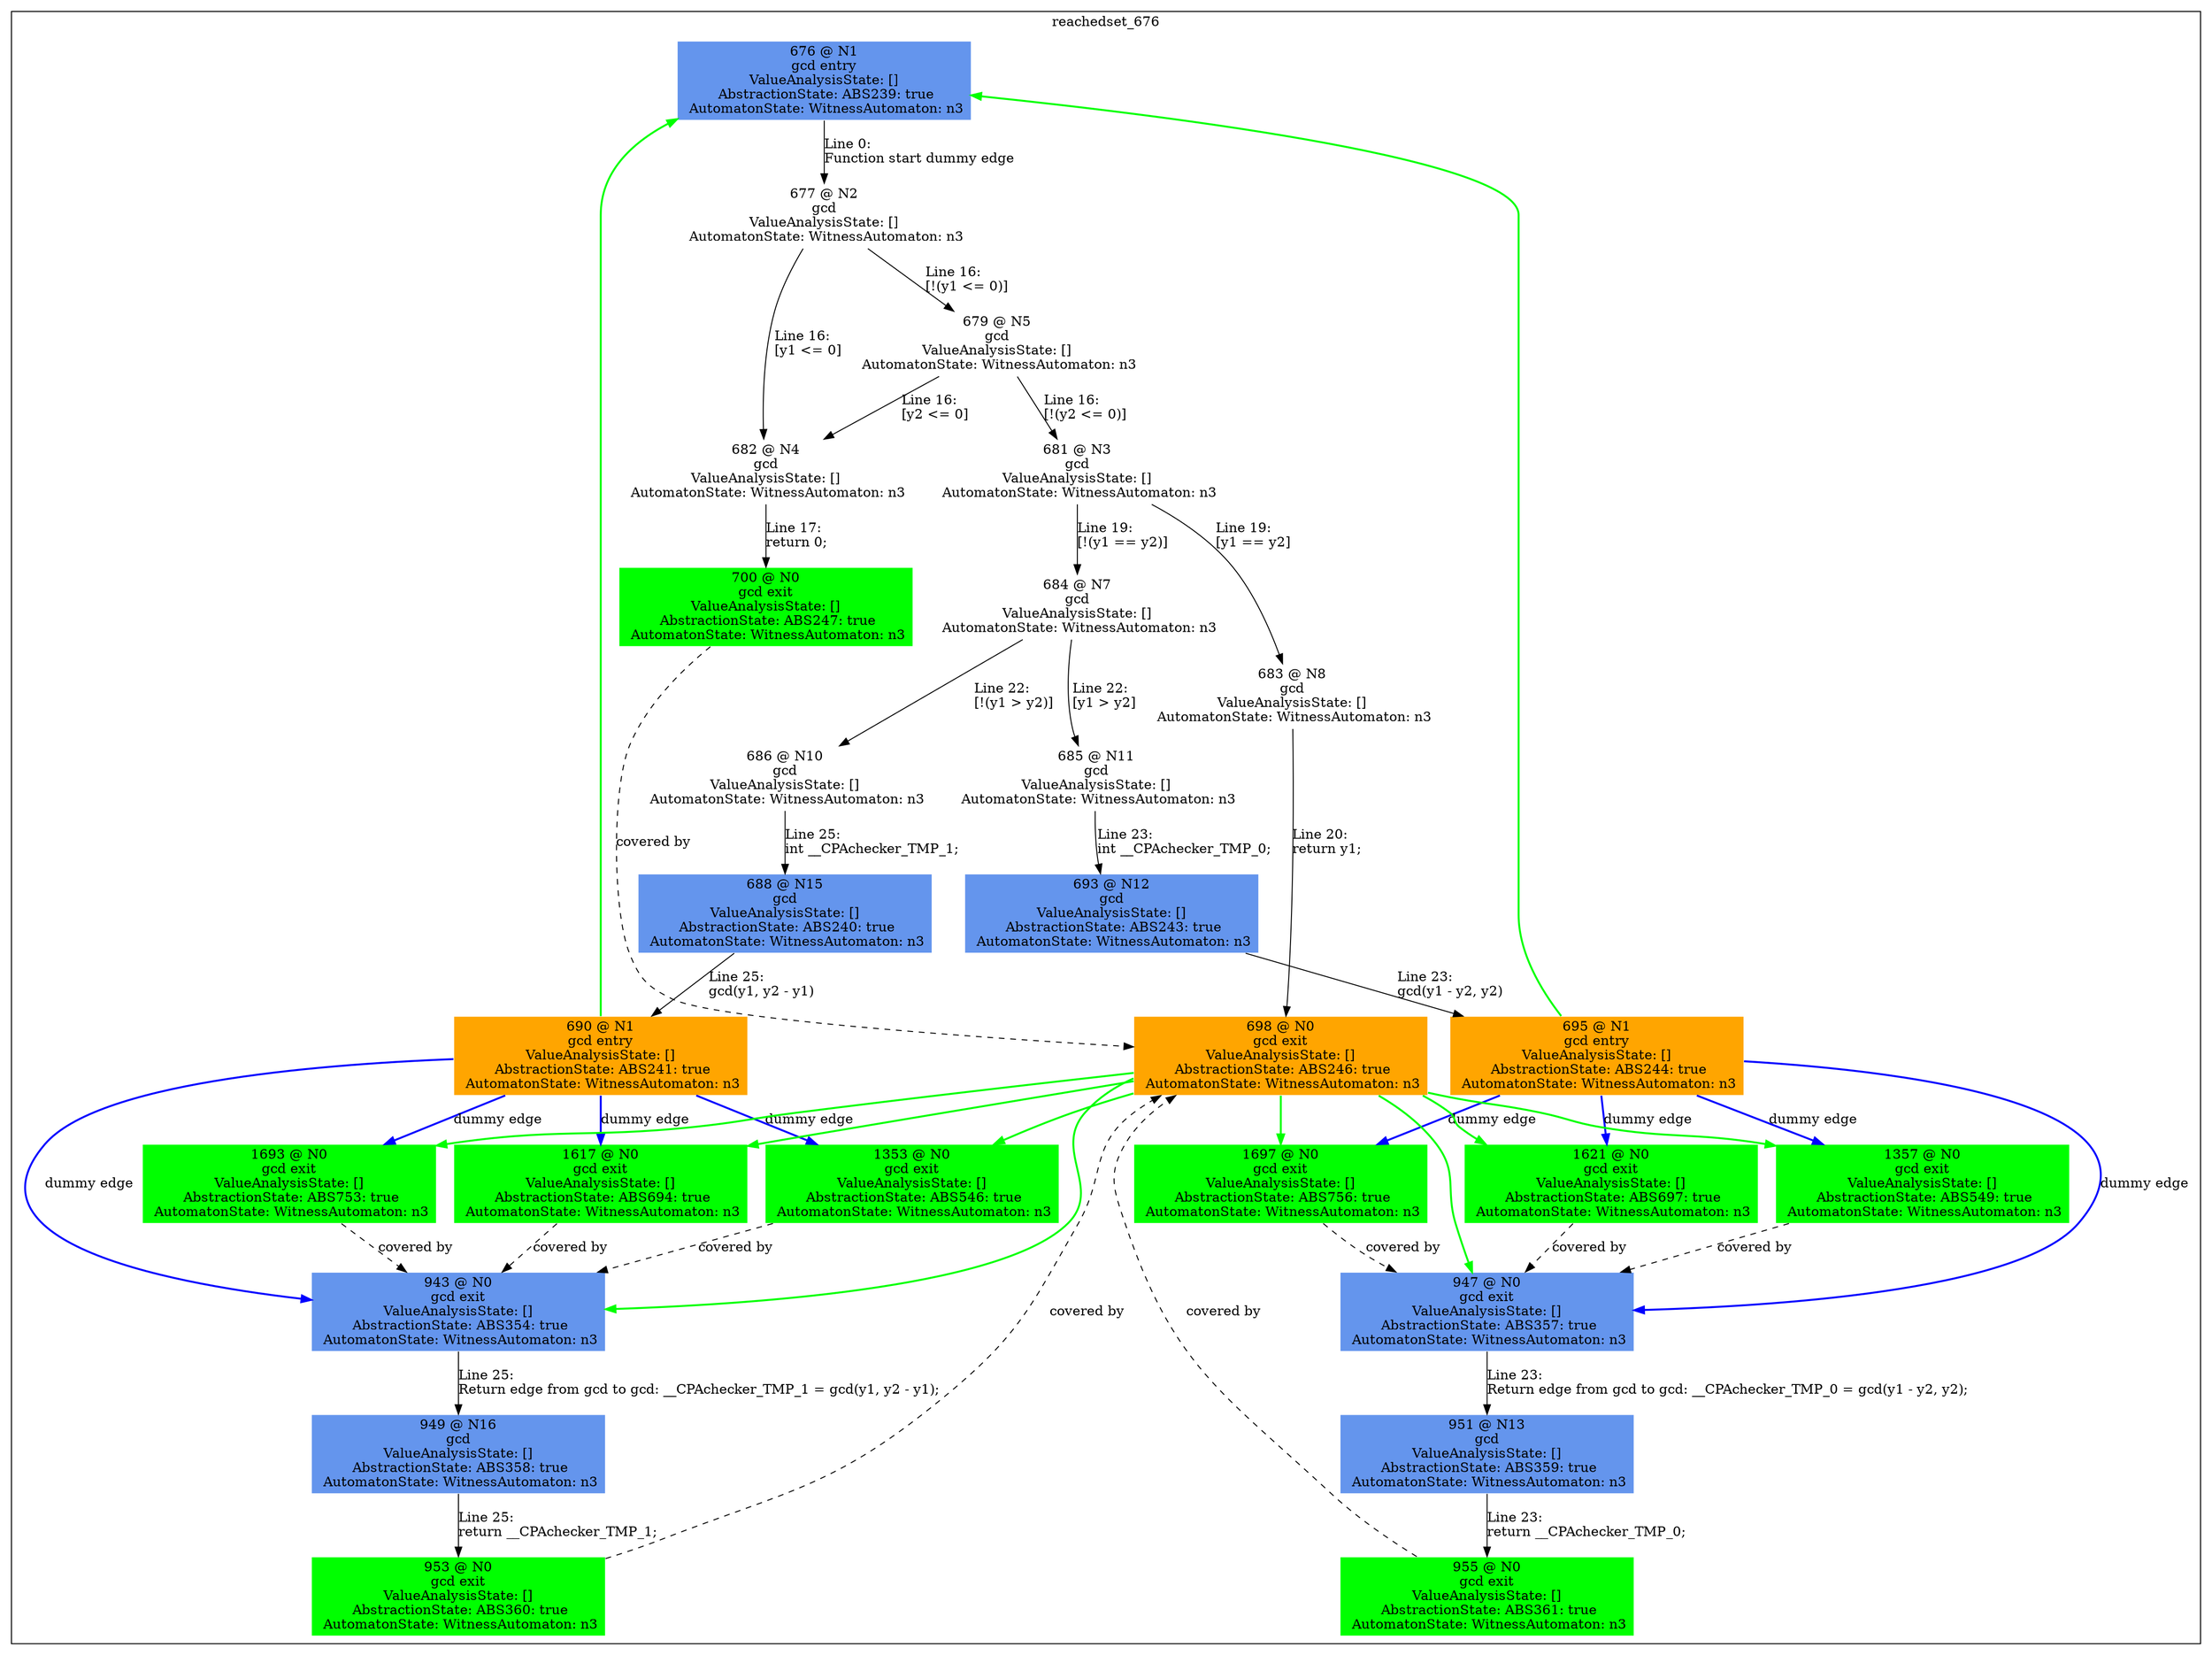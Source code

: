 digraph ARG {
node [style="filled" shape="box" color="white"]
subgraph cluster_676 {
label="reachedset_676"
676 [fillcolor="cornflowerblue" label="676 @ N1\ngcd entry\nValueAnalysisState: []\n AbstractionState: ABS239: true\n AutomatonState: WitnessAutomaton: n3\n" id="676"]
677 [label="677 @ N2\ngcd\nValueAnalysisState: []\n AutomatonState: WitnessAutomaton: n3\n" id="677"]
682 [label="682 @ N4\ngcd\nValueAnalysisState: []\n AutomatonState: WitnessAutomaton: n3\n" id="682"]
700 [fillcolor="green" label="700 @ N0\ngcd exit\nValueAnalysisState: []\n AbstractionState: ABS247: true\n AutomatonState: WitnessAutomaton: n3\n" id="700"]
679 [label="679 @ N5\ngcd\nValueAnalysisState: []\n AutomatonState: WitnessAutomaton: n3\n" id="679"]
681 [label="681 @ N3\ngcd\nValueAnalysisState: []\n AutomatonState: WitnessAutomaton: n3\n" id="681"]
684 [label="684 @ N7\ngcd\nValueAnalysisState: []\n AutomatonState: WitnessAutomaton: n3\n" id="684"]
686 [label="686 @ N10\ngcd\nValueAnalysisState: []\n AutomatonState: WitnessAutomaton: n3\n" id="686"]
688 [fillcolor="cornflowerblue" label="688 @ N15\ngcd\nValueAnalysisState: []\n AbstractionState: ABS240: true\n AutomatonState: WitnessAutomaton: n3\n" id="688"]
690 [fillcolor="orange" label="690 @ N1\ngcd entry\nValueAnalysisState: []\n AbstractionState: ABS241: true\n AutomatonState: WitnessAutomaton: n3\n" id="690"]
1693 [fillcolor="green" label="1693 @ N0\ngcd exit\nValueAnalysisState: []\n AbstractionState: ABS753: true\n AutomatonState: WitnessAutomaton: n3\n" id="1693"]
1617 [fillcolor="green" label="1617 @ N0\ngcd exit\nValueAnalysisState: []\n AbstractionState: ABS694: true\n AutomatonState: WitnessAutomaton: n3\n" id="1617"]
1353 [fillcolor="green" label="1353 @ N0\ngcd exit\nValueAnalysisState: []\n AbstractionState: ABS546: true\n AutomatonState: WitnessAutomaton: n3\n" id="1353"]
943 [fillcolor="cornflowerblue" label="943 @ N0\ngcd exit\nValueAnalysisState: []\n AbstractionState: ABS354: true\n AutomatonState: WitnessAutomaton: n3\n" id="943"]
949 [fillcolor="cornflowerblue" label="949 @ N16\ngcd\nValueAnalysisState: []\n AbstractionState: ABS358: true\n AutomatonState: WitnessAutomaton: n3\n" id="949"]
953 [fillcolor="green" label="953 @ N0\ngcd exit\nValueAnalysisState: []\n AbstractionState: ABS360: true\n AutomatonState: WitnessAutomaton: n3\n" id="953"]
685 [label="685 @ N11\ngcd\nValueAnalysisState: []\n AutomatonState: WitnessAutomaton: n3\n" id="685"]
693 [fillcolor="cornflowerblue" label="693 @ N12\ngcd\nValueAnalysisState: []\n AbstractionState: ABS243: true\n AutomatonState: WitnessAutomaton: n3\n" id="693"]
695 [fillcolor="orange" label="695 @ N1\ngcd entry\nValueAnalysisState: []\n AbstractionState: ABS244: true\n AutomatonState: WitnessAutomaton: n3\n" id="695"]
1697 [fillcolor="green" label="1697 @ N0\ngcd exit\nValueAnalysisState: []\n AbstractionState: ABS756: true\n AutomatonState: WitnessAutomaton: n3\n" id="1697"]
1621 [fillcolor="green" label="1621 @ N0\ngcd exit\nValueAnalysisState: []\n AbstractionState: ABS697: true\n AutomatonState: WitnessAutomaton: n3\n" id="1621"]
1357 [fillcolor="green" label="1357 @ N0\ngcd exit\nValueAnalysisState: []\n AbstractionState: ABS549: true\n AutomatonState: WitnessAutomaton: n3\n" id="1357"]
947 [fillcolor="cornflowerblue" label="947 @ N0\ngcd exit\nValueAnalysisState: []\n AbstractionState: ABS357: true\n AutomatonState: WitnessAutomaton: n3\n" id="947"]
951 [fillcolor="cornflowerblue" label="951 @ N13\ngcd\nValueAnalysisState: []\n AbstractionState: ABS359: true\n AutomatonState: WitnessAutomaton: n3\n" id="951"]
955 [fillcolor="green" label="955 @ N0\ngcd exit\nValueAnalysisState: []\n AbstractionState: ABS361: true\n AutomatonState: WitnessAutomaton: n3\n" id="955"]
683 [label="683 @ N8\ngcd\nValueAnalysisState: []\n AutomatonState: WitnessAutomaton: n3\n" id="683"]
698 [fillcolor="orange" label="698 @ N0\ngcd exit\nValueAnalysisState: []\n AbstractionState: ABS246: true\n AutomatonState: WitnessAutomaton: n3\n" id="698"]
676 -> 677 [label="Line 0: \lFunction start dummy edge\l" id="676 -> 677"]
677 -> 679 [label="Line 16: \l[!(y1 <= 0)]\l" id="677 -> 679"]
677 -> 682 [label="Line 16: \l[y1 <= 0]\l" id="677 -> 682"]
682 -> 700 [label="Line 17: \lreturn 0;\l" id="682 -> 700"]
679 -> 681 [label="Line 16: \l[!(y2 <= 0)]\l" id="679 -> 681"]
679 -> 682 [label="Line 16: \l[y2 <= 0]\l" id="679 -> 682"]
681 -> 683 [label="Line 19: \l[y1 == y2]\l" id="681 -> 683"]
681 -> 684 [label="Line 19: \l[!(y1 == y2)]\l" id="681 -> 684"]
684 -> 685 [label="Line 22: \l[y1 > y2]\l" id="684 -> 685"]
684 -> 686 [label="Line 22: \l[!(y1 > y2)]\l" id="684 -> 686"]
686 -> 688 [label="Line 25: \lint __CPAchecker_TMP_1;\l" id="686 -> 688"]
688 -> 690 [label="Line 25: \lgcd(y1, y2 - y1)\l" id="688 -> 690"]
690 -> 943 [style="bold" color="blue" label="dummy edge" id="690 -> 943"]
690 -> 1353 [style="bold" color="blue" label="dummy edge" id="690 -> 1353"]
690 -> 1617 [style="bold" color="blue" label="dummy edge" id="690 -> 1617"]
690 -> 1693 [style="bold" color="blue" label="dummy edge" id="690 -> 1693"]
1353 -> 943 [style="dashed" weight="0" label="covered by"]
1617 -> 943 [style="dashed" weight="0" label="covered by"]
1693 -> 943 [style="dashed" weight="0" label="covered by"]
943 -> 949 [label="Line 25: \lReturn edge from gcd to gcd: __CPAchecker_TMP_1 = gcd(y1, y2 - y1);\l" id="943 -> 949"]
949 -> 953 [label="Line 25: \lreturn __CPAchecker_TMP_1;\l" id="949 -> 953"]
685 -> 693 [label="Line 23: \lint __CPAchecker_TMP_0;\l" id="685 -> 693"]
693 -> 695 [label="Line 23: \lgcd(y1 - y2, y2)\l" id="693 -> 695"]
695 -> 947 [style="bold" color="blue" label="dummy edge" id="695 -> 947"]
695 -> 1357 [style="bold" color="blue" label="dummy edge" id="695 -> 1357"]
695 -> 1621 [style="bold" color="blue" label="dummy edge" id="695 -> 1621"]
695 -> 1697 [style="bold" color="blue" label="dummy edge" id="695 -> 1697"]
1357 -> 947 [style="dashed" weight="0" label="covered by"]
1621 -> 947 [style="dashed" weight="0" label="covered by"]
1697 -> 947 [style="dashed" weight="0" label="covered by"]
947 -> 951 [label="Line 23: \lReturn edge from gcd to gcd: __CPAchecker_TMP_0 = gcd(y1 - y2, y2);\l" id="947 -> 951"]
951 -> 955 [label="Line 23: \lreturn __CPAchecker_TMP_0;\l" id="951 -> 955"]
683 -> 698 [label="Line 20: \lreturn y1;\l" id="683 -> 698"]
700 -> 698 [style="dashed" weight="0" label="covered by"]
953 -> 698 [style="dashed" weight="0" label="covered by"]
955 -> 698 [style="dashed" weight="0" label="covered by"]
}
690 -> 676 [color=green style=bold]
698 -> 1357 [color=green style=bold]
698 -> 1353 [color=green style=bold]
698 -> 1693 [color=green style=bold]
698 -> 1697 [color=green style=bold]
698 -> 943 [color=green style=bold]
698 -> 947 [color=green style=bold]
698 -> 1617 [color=green style=bold]
698 -> 1621 [color=green style=bold]
695 -> 676 [color=green style=bold]
}
